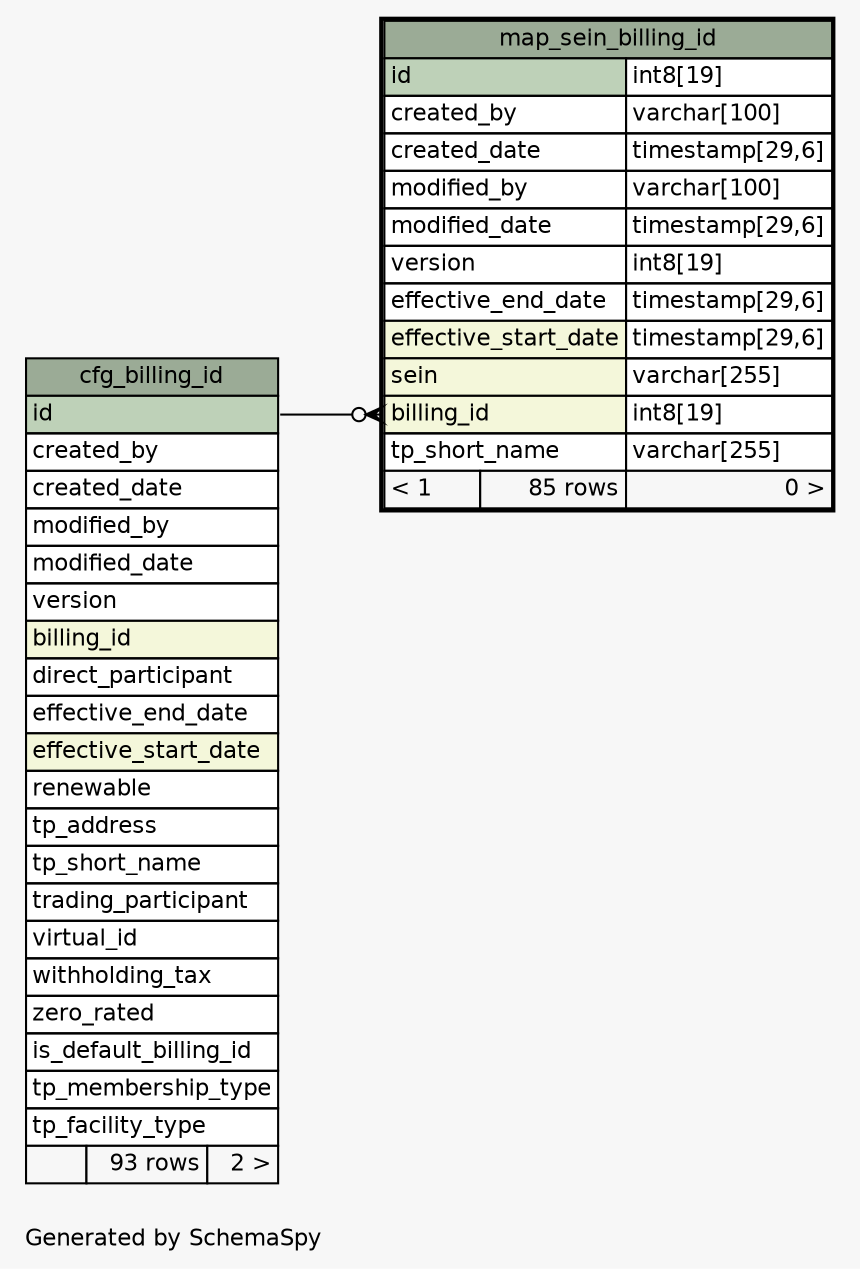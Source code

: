 // dot 2.36.0 on Mac OS X 10.12.6
// SchemaSpy rev 590
digraph "oneDegreeRelationshipsDiagram" {
  graph [
    rankdir="RL"
    bgcolor="#f7f7f7"
    label="\nGenerated by SchemaSpy"
    labeljust="l"
    nodesep="0.18"
    ranksep="0.46"
    fontname="Helvetica"
    fontsize="11"
  ];
  node [
    fontname="Helvetica"
    fontsize="11"
    shape="plaintext"
  ];
  edge [
    arrowsize="0.8"
  ];
  "map_sein_billing_id":"billing_id":w -> "cfg_billing_id":"id":e [arrowhead=none dir=back arrowtail=crowodot];
  "cfg_billing_id" [
    label=<
    <TABLE BORDER="0" CELLBORDER="1" CELLSPACING="0" BGCOLOR="#ffffff">
      <TR><TD COLSPAN="3" BGCOLOR="#9bab96" ALIGN="CENTER">cfg_billing_id</TD></TR>
      <TR><TD PORT="id" COLSPAN="3" BGCOLOR="#bed1b8" ALIGN="LEFT">id</TD></TR>
      <TR><TD PORT="created_by" COLSPAN="3" ALIGN="LEFT">created_by</TD></TR>
      <TR><TD PORT="created_date" COLSPAN="3" ALIGN="LEFT">created_date</TD></TR>
      <TR><TD PORT="modified_by" COLSPAN="3" ALIGN="LEFT">modified_by</TD></TR>
      <TR><TD PORT="modified_date" COLSPAN="3" ALIGN="LEFT">modified_date</TD></TR>
      <TR><TD PORT="version" COLSPAN="3" ALIGN="LEFT">version</TD></TR>
      <TR><TD PORT="billing_id" COLSPAN="3" BGCOLOR="#f4f7da" ALIGN="LEFT">billing_id</TD></TR>
      <TR><TD PORT="direct_participant" COLSPAN="3" ALIGN="LEFT">direct_participant</TD></TR>
      <TR><TD PORT="effective_end_date" COLSPAN="3" ALIGN="LEFT">effective_end_date</TD></TR>
      <TR><TD PORT="effective_start_date" COLSPAN="3" BGCOLOR="#f4f7da" ALIGN="LEFT">effective_start_date</TD></TR>
      <TR><TD PORT="renewable" COLSPAN="3" ALIGN="LEFT">renewable</TD></TR>
      <TR><TD PORT="tp_address" COLSPAN="3" ALIGN="LEFT">tp_address</TD></TR>
      <TR><TD PORT="tp_short_name" COLSPAN="3" ALIGN="LEFT">tp_short_name</TD></TR>
      <TR><TD PORT="trading_participant" COLSPAN="3" ALIGN="LEFT">trading_participant</TD></TR>
      <TR><TD PORT="virtual_id" COLSPAN="3" ALIGN="LEFT">virtual_id</TD></TR>
      <TR><TD PORT="withholding_tax" COLSPAN="3" ALIGN="LEFT">withholding_tax</TD></TR>
      <TR><TD PORT="zero_rated" COLSPAN="3" ALIGN="LEFT">zero_rated</TD></TR>
      <TR><TD PORT="is_default_billing_id" COLSPAN="3" ALIGN="LEFT">is_default_billing_id</TD></TR>
      <TR><TD PORT="tp_membership_type" COLSPAN="3" ALIGN="LEFT">tp_membership_type</TD></TR>
      <TR><TD PORT="tp_facility_type" COLSPAN="3" ALIGN="LEFT">tp_facility_type</TD></TR>
      <TR><TD ALIGN="LEFT" BGCOLOR="#f7f7f7">  </TD><TD ALIGN="RIGHT" BGCOLOR="#f7f7f7">93 rows</TD><TD ALIGN="RIGHT" BGCOLOR="#f7f7f7">2 &gt;</TD></TR>
    </TABLE>>
    URL="cfg_billing_id.html"
    tooltip="cfg_billing_id"
  ];
  "map_sein_billing_id" [
    label=<
    <TABLE BORDER="2" CELLBORDER="1" CELLSPACING="0" BGCOLOR="#ffffff">
      <TR><TD COLSPAN="3" BGCOLOR="#9bab96" ALIGN="CENTER">map_sein_billing_id</TD></TR>
      <TR><TD PORT="id" COLSPAN="2" BGCOLOR="#bed1b8" ALIGN="LEFT">id</TD><TD PORT="id.type" ALIGN="LEFT">int8[19]</TD></TR>
      <TR><TD PORT="created_by" COLSPAN="2" ALIGN="LEFT">created_by</TD><TD PORT="created_by.type" ALIGN="LEFT">varchar[100]</TD></TR>
      <TR><TD PORT="created_date" COLSPAN="2" ALIGN="LEFT">created_date</TD><TD PORT="created_date.type" ALIGN="LEFT">timestamp[29,6]</TD></TR>
      <TR><TD PORT="modified_by" COLSPAN="2" ALIGN="LEFT">modified_by</TD><TD PORT="modified_by.type" ALIGN="LEFT">varchar[100]</TD></TR>
      <TR><TD PORT="modified_date" COLSPAN="2" ALIGN="LEFT">modified_date</TD><TD PORT="modified_date.type" ALIGN="LEFT">timestamp[29,6]</TD></TR>
      <TR><TD PORT="version" COLSPAN="2" ALIGN="LEFT">version</TD><TD PORT="version.type" ALIGN="LEFT">int8[19]</TD></TR>
      <TR><TD PORT="effective_end_date" COLSPAN="2" ALIGN="LEFT">effective_end_date</TD><TD PORT="effective_end_date.type" ALIGN="LEFT">timestamp[29,6]</TD></TR>
      <TR><TD PORT="effective_start_date" COLSPAN="2" BGCOLOR="#f4f7da" ALIGN="LEFT">effective_start_date</TD><TD PORT="effective_start_date.type" ALIGN="LEFT">timestamp[29,6]</TD></TR>
      <TR><TD PORT="sein" COLSPAN="2" BGCOLOR="#f4f7da" ALIGN="LEFT">sein</TD><TD PORT="sein.type" ALIGN="LEFT">varchar[255]</TD></TR>
      <TR><TD PORT="billing_id" COLSPAN="2" BGCOLOR="#f4f7da" ALIGN="LEFT">billing_id</TD><TD PORT="billing_id.type" ALIGN="LEFT">int8[19]</TD></TR>
      <TR><TD PORT="tp_short_name" COLSPAN="2" ALIGN="LEFT">tp_short_name</TD><TD PORT="tp_short_name.type" ALIGN="LEFT">varchar[255]</TD></TR>
      <TR><TD ALIGN="LEFT" BGCOLOR="#f7f7f7">&lt; 1</TD><TD ALIGN="RIGHT" BGCOLOR="#f7f7f7">85 rows</TD><TD ALIGN="RIGHT" BGCOLOR="#f7f7f7">0 &gt;</TD></TR>
    </TABLE>>
    URL="map_sein_billing_id.html"
    tooltip="map_sein_billing_id"
  ];
}
